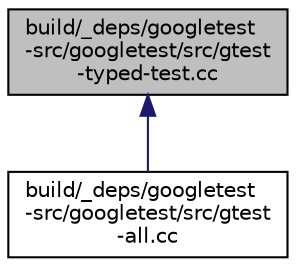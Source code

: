 digraph "build/_deps/googletest-src/googletest/src/gtest-typed-test.cc"
{
 // LATEX_PDF_SIZE
  bgcolor="transparent";
  edge [fontname="Helvetica",fontsize="10",labelfontname="Helvetica",labelfontsize="10"];
  node [fontname="Helvetica",fontsize="10",shape=record];
  Node1 [label="build/_deps/googletest\l-src/googletest/src/gtest\l-typed-test.cc",height=0.2,width=0.4,color="black", fillcolor="grey75", style="filled", fontcolor="black",tooltip=" "];
  Node1 -> Node2 [dir="back",color="midnightblue",fontsize="10",style="solid",fontname="Helvetica"];
  Node2 [label="build/_deps/googletest\l-src/googletest/src/gtest\l-all.cc",height=0.2,width=0.4,color="black",URL="$gtest-all_8cc.html",tooltip=" "];
}
